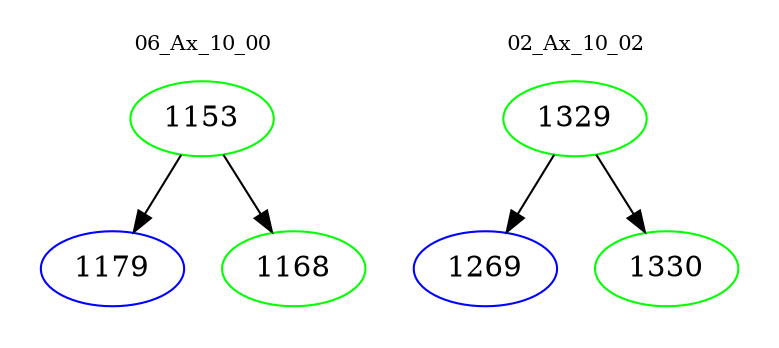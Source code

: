 digraph{
subgraph cluster_0 {
color = white
label = "06_Ax_10_00";
fontsize=10;
T0_1153 [label="1153", color="green"]
T0_1153 -> T0_1179 [color="black"]
T0_1179 [label="1179", color="blue"]
T0_1153 -> T0_1168 [color="black"]
T0_1168 [label="1168", color="green"]
}
subgraph cluster_1 {
color = white
label = "02_Ax_10_02";
fontsize=10;
T1_1329 [label="1329", color="green"]
T1_1329 -> T1_1269 [color="black"]
T1_1269 [label="1269", color="blue"]
T1_1329 -> T1_1330 [color="black"]
T1_1330 [label="1330", color="green"]
}
}
